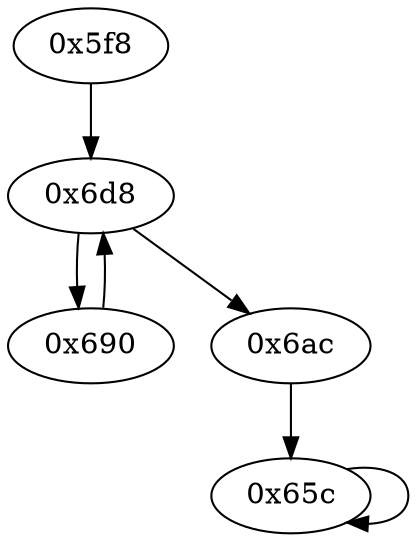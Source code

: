 digraph "" {
	graph ["edge"="{}",
		file="/Users/mark/Documents//论文//第二篇论文//2018-08-24交论文后的备份/2019/CFG/small-programs/1b-1-1-1-1-eq127-0-0-0/1528_\
recovered.dot",
		"graph"="{u'file': u'/Users/mark/Documents//\u8bba\u6587//\u7b2c\u4e8c\u7bc7\u8bba\u6587//2018-08-24\u4ea4\u8bba\u6587\u540e\u7684\u5907\u4efd/\
2019/CFG/small-programs/1b-1-1-1-1-eq127-0-0-0/1528_recovered.dot'}",
		"node"="{u'opcode': u''}"
	];
	"0x6ac"	 [opcode="[u'mov', u'bl', u'ldr', u'b']"];
	"0x65c"	 [opcode="[u'ldr', u'cmp', u'mov', u'b']"];
	"0x6ac" -> "0x65c" [key=0];
"0x690" [opcode="[u'mov', u'bl', u'ldr', u'b']"];
"0x6d8" [opcode="[u'ldrb', u'str', u'ldr', u'b']"];
"0x690" -> "0x6d8" [key=0];
"0x6d8" -> "0x6ac" [key=0];
"0x6d8" -> "0x690" [key=0];
"0x65c" -> "0x65c" [key=0];
"0x5f8" [opcode="[u'push', u'add', u'sub', u'ldr', u'ldr', u'ldrb', u'add', u'ldr', u'strb', u'add', u'ldr', u'ldr', u'b']"];
"0x5f8" -> "0x6d8" [key=0];
}
